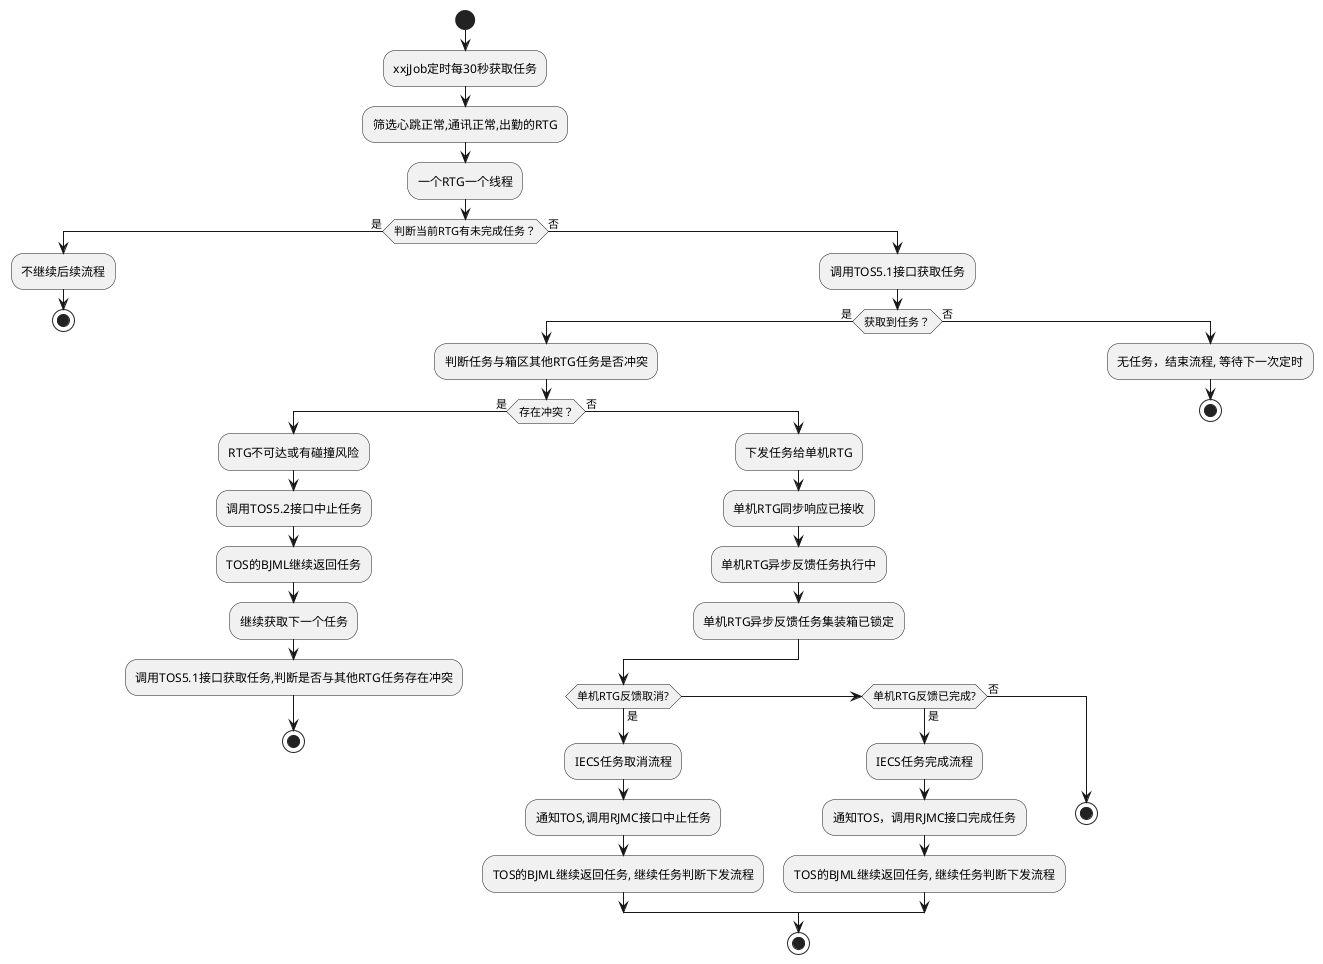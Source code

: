 @startuml
start
:xxjJob定时每30秒获取任务;
:筛选心跳正常,通讯正常,出勤的RTG;
:一个RTG一个线程;
if (判断当前RTG有未完成任务？) then (是)
  :不继续后续流程;
  stop
else (否)
  :调用TOS5.1接口获取任务;
  if (获取到任务？) then (是)
    :判断任务与箱区其他RTG任务是否冲突;
    if (存在冲突？) then (是)
      :RTG不可达或有碰撞风险;
      :调用TOS5.2接口中止任务;
      :TOS的BJML继续返回任务;
      :继续获取下一个任务;
      :调用TOS5.1接口获取任务,判断是否与其他RTG任务存在冲突;
      stop
    else (否)
      :下发任务给单机RTG;
      :单机RTG同步响应已接收;
      :单机RTG异步反馈任务执行中;
      :单机RTG异步反馈任务集装箱已锁定;
      if (单机RTG反馈取消?) then (是)
        :IECS任务取消流程;
        :通知TOS,调用RJMC接口中止任务;
        :TOS的BJML继续返回任务, 继续任务判断下发流程;
      else if (单机RTG反馈已完成?) then (是)
        :IECS任务完成流程;
        :通知TOS，调用RJMC接口完成任务;
        :TOS的BJML继续返回任务, 继续任务判断下发流程;
      else (否)
      stop
      endif
      stop
    endif
  else (否)
    :无任务，结束流程, 等待下一次定时;
    stop
  endif
endif
@enduml

